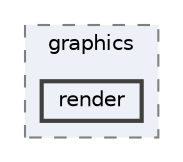 digraph "src/main/java/com/example/graphics/render"
{
 // LATEX_PDF_SIZE
  bgcolor="transparent";
  edge [fontname=Helvetica,fontsize=10,labelfontname=Helvetica,labelfontsize=10];
  node [fontname=Helvetica,fontsize=10,shape=box,height=0.2,width=0.4];
  compound=true
  subgraph clusterdir_75119c159baf1587d53ba54cb0939641 {
    graph [ bgcolor="#edf0f7", pencolor="grey50", label="graphics", fontname=Helvetica,fontsize=10 style="filled,dashed", URL="dir_75119c159baf1587d53ba54cb0939641.html",tooltip=""]
  dir_4be55967e5d520a00812ba6735c57b1c [label="render", fillcolor="#edf0f7", color="grey25", style="filled,bold", URL="dir_4be55967e5d520a00812ba6735c57b1c.html",tooltip=""];
  }
}
